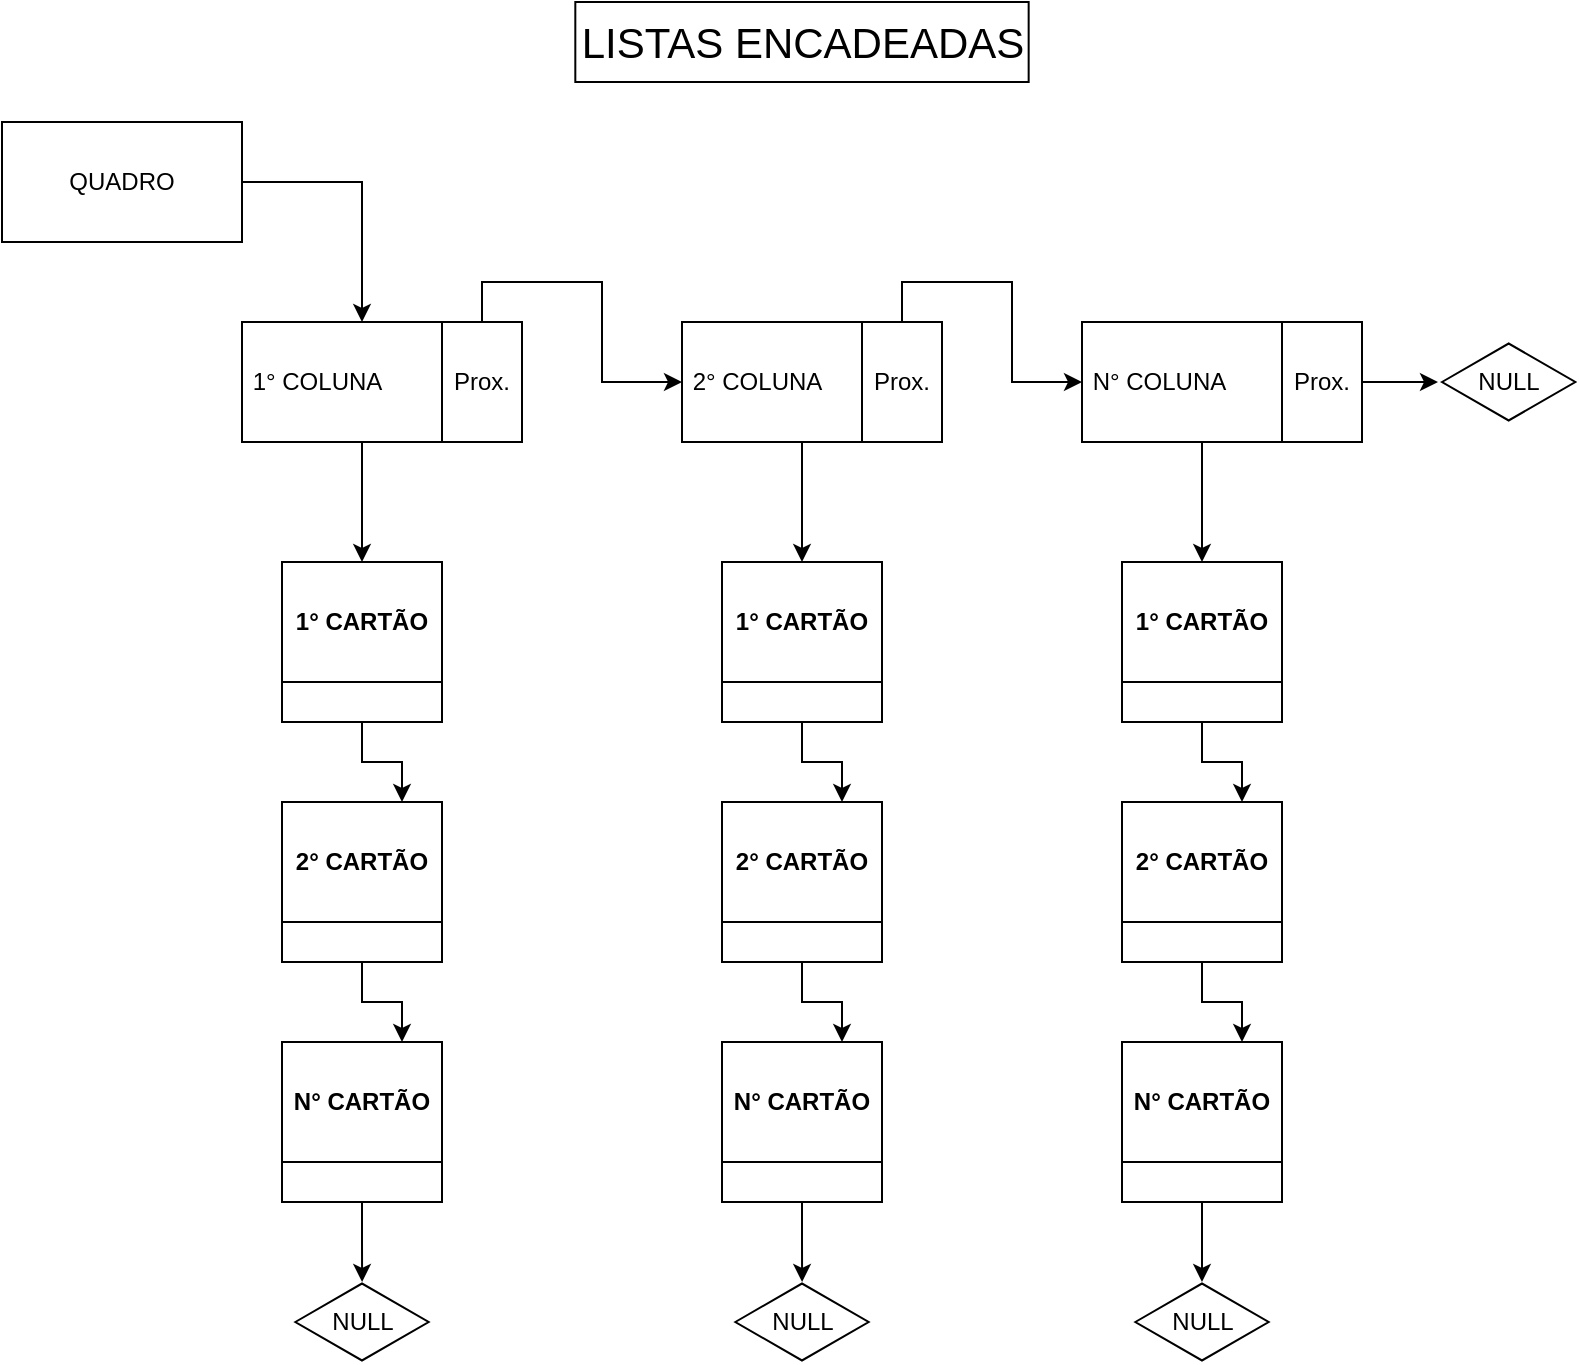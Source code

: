 <mxfile version="21.6.1" type="github">
  <diagram name="Página-1" id="Vn_WagNY9S25DC5ivLbG">
    <mxGraphModel dx="880" dy="463" grid="1" gridSize="10" guides="1" tooltips="1" connect="1" arrows="1" fold="1" page="1" pageScale="1" pageWidth="827" pageHeight="1169" math="0" shadow="0">
      <root>
        <mxCell id="0" />
        <mxCell id="1" parent="0" />
        <mxCell id="FVyKI1kSZSBONKDXgxBW-64" style="edgeStyle=orthogonalEdgeStyle;rounded=0;orthogonalLoop=1;jettySize=auto;html=1;exitX=1;exitY=0.5;exitDx=0;exitDy=0;entryX=0.5;entryY=0;entryDx=0;entryDy=0;" parent="1" source="FVyKI1kSZSBONKDXgxBW-1" target="FVyKI1kSZSBONKDXgxBW-34" edge="1">
          <mxGeometry relative="1" as="geometry" />
        </mxCell>
        <mxCell id="FVyKI1kSZSBONKDXgxBW-1" value="QUADRO" style="rounded=0;whiteSpace=wrap;html=1;" parent="1" vertex="1">
          <mxGeometry y="180" width="120" height="60" as="geometry" />
        </mxCell>
        <mxCell id="FVyKI1kSZSBONKDXgxBW-67" style="edgeStyle=orthogonalEdgeStyle;rounded=0;orthogonalLoop=1;jettySize=auto;html=1;exitX=0.5;exitY=1;exitDx=0;exitDy=0;entryX=0.5;entryY=0;entryDx=0;entryDy=0;" parent="1" source="FVyKI1kSZSBONKDXgxBW-34" target="FVyKI1kSZSBONKDXgxBW-66" edge="1">
          <mxGeometry relative="1" as="geometry">
            <mxPoint x="180" y="370" as="targetPoint" />
          </mxGeometry>
        </mxCell>
        <mxCell id="FVyKI1kSZSBONKDXgxBW-34" value="&amp;nbsp;1° COLUNA" style="rounded=0;whiteSpace=wrap;html=1;strokeColor=default;align=left;" parent="1" vertex="1">
          <mxGeometry x="120" y="280" width="120" height="60" as="geometry" />
        </mxCell>
        <mxCell id="FVyKI1kSZSBONKDXgxBW-43" value="" style="edgeStyle=orthogonalEdgeStyle;rounded=0;orthogonalLoop=1;jettySize=auto;html=1;exitX=1;exitY=0.5;exitDx=0;exitDy=0;entryX=0;entryY=0.5;entryDx=0;entryDy=0;" parent="1" source="FVyKI1kSZSBONKDXgxBW-34" target="FVyKI1kSZSBONKDXgxBW-42" edge="1">
          <mxGeometry relative="1" as="geometry">
            <mxPoint x="250" y="310" as="sourcePoint" />
            <mxPoint x="310" y="310" as="targetPoint" />
          </mxGeometry>
        </mxCell>
        <mxCell id="FVyKI1kSZSBONKDXgxBW-59" style="edgeStyle=orthogonalEdgeStyle;rounded=0;orthogonalLoop=1;jettySize=auto;html=1;exitX=0.5;exitY=0;exitDx=0;exitDy=0;entryX=0;entryY=0.5;entryDx=0;entryDy=0;" parent="1" source="FVyKI1kSZSBONKDXgxBW-42" target="FVyKI1kSZSBONKDXgxBW-50" edge="1">
          <mxGeometry relative="1" as="geometry" />
        </mxCell>
        <mxCell id="FVyKI1kSZSBONKDXgxBW-42" value="Prox." style="rounded=0;whiteSpace=wrap;html=1;" parent="1" vertex="1">
          <mxGeometry x="220" y="280" width="40" height="60" as="geometry" />
        </mxCell>
        <mxCell id="FVyKI1kSZSBONKDXgxBW-85" style="edgeStyle=orthogonalEdgeStyle;rounded=0;orthogonalLoop=1;jettySize=auto;html=1;exitX=0.5;exitY=1;exitDx=0;exitDy=0;entryX=0.5;entryY=0;entryDx=0;entryDy=0;" parent="1" source="FVyKI1kSZSBONKDXgxBW-50" target="FVyKI1kSZSBONKDXgxBW-76" edge="1">
          <mxGeometry relative="1" as="geometry" />
        </mxCell>
        <mxCell id="FVyKI1kSZSBONKDXgxBW-50" value="&amp;nbsp;2° COLUNA" style="rounded=0;whiteSpace=wrap;html=1;strokeColor=default;align=left;" parent="1" vertex="1">
          <mxGeometry x="340" y="280" width="120" height="60" as="geometry" />
        </mxCell>
        <mxCell id="FVyKI1kSZSBONKDXgxBW-51" value="" style="edgeStyle=orthogonalEdgeStyle;rounded=0;orthogonalLoop=1;jettySize=auto;html=1;exitX=1;exitY=0.5;exitDx=0;exitDy=0;entryX=0;entryY=0.5;entryDx=0;entryDy=0;" parent="1" source="FVyKI1kSZSBONKDXgxBW-50" target="FVyKI1kSZSBONKDXgxBW-52" edge="1">
          <mxGeometry relative="1" as="geometry">
            <mxPoint x="290" y="320" as="sourcePoint" />
            <mxPoint x="350" y="320" as="targetPoint" />
          </mxGeometry>
        </mxCell>
        <mxCell id="FVyKI1kSZSBONKDXgxBW-60" style="edgeStyle=orthogonalEdgeStyle;rounded=0;orthogonalLoop=1;jettySize=auto;html=1;exitX=0.5;exitY=0;exitDx=0;exitDy=0;entryX=0;entryY=0.5;entryDx=0;entryDy=0;" parent="1" source="FVyKI1kSZSBONKDXgxBW-52" target="FVyKI1kSZSBONKDXgxBW-53" edge="1">
          <mxGeometry relative="1" as="geometry" />
        </mxCell>
        <mxCell id="FVyKI1kSZSBONKDXgxBW-52" value="Prox." style="rounded=0;whiteSpace=wrap;html=1;" parent="1" vertex="1">
          <mxGeometry x="430" y="280" width="40" height="60" as="geometry" />
        </mxCell>
        <mxCell id="FVyKI1kSZSBONKDXgxBW-86" style="edgeStyle=orthogonalEdgeStyle;rounded=0;orthogonalLoop=1;jettySize=auto;html=1;exitX=0.5;exitY=1;exitDx=0;exitDy=0;entryX=0.5;entryY=0;entryDx=0;entryDy=0;" parent="1" source="FVyKI1kSZSBONKDXgxBW-53" target="FVyKI1kSZSBONKDXgxBW-81" edge="1">
          <mxGeometry relative="1" as="geometry" />
        </mxCell>
        <mxCell id="FVyKI1kSZSBONKDXgxBW-53" value="&amp;nbsp;N° COLUNA" style="rounded=0;whiteSpace=wrap;html=1;strokeColor=default;align=left;" parent="1" vertex="1">
          <mxGeometry x="540" y="280" width="120" height="60" as="geometry" />
        </mxCell>
        <mxCell id="FVyKI1kSZSBONKDXgxBW-54" value="" style="edgeStyle=orthogonalEdgeStyle;rounded=0;orthogonalLoop=1;jettySize=auto;html=1;exitX=1;exitY=0.5;exitDx=0;exitDy=0;entryX=0;entryY=0.5;entryDx=0;entryDy=0;" parent="1" source="FVyKI1kSZSBONKDXgxBW-53" target="FVyKI1kSZSBONKDXgxBW-55" edge="1">
          <mxGeometry relative="1" as="geometry">
            <mxPoint x="560" y="320" as="sourcePoint" />
            <mxPoint x="620" y="320" as="targetPoint" />
          </mxGeometry>
        </mxCell>
        <mxCell id="4oT8bSAqqc0wkZJ4l6k3-7" style="edgeStyle=orthogonalEdgeStyle;rounded=0;orthogonalLoop=1;jettySize=auto;html=1;exitX=1;exitY=0.5;exitDx=0;exitDy=0;entryX=-0.03;entryY=0.5;entryDx=0;entryDy=0;entryPerimeter=0;" edge="1" parent="1" source="FVyKI1kSZSBONKDXgxBW-55" target="FVyKI1kSZSBONKDXgxBW-62">
          <mxGeometry relative="1" as="geometry" />
        </mxCell>
        <mxCell id="FVyKI1kSZSBONKDXgxBW-55" value="Prox." style="rounded=0;whiteSpace=wrap;html=1;" parent="1" vertex="1">
          <mxGeometry x="640" y="280" width="40" height="60" as="geometry" />
        </mxCell>
        <mxCell id="FVyKI1kSZSBONKDXgxBW-62" value="NULL" style="html=1;whiteSpace=wrap;aspect=fixed;shape=isoRectangle;" parent="1" vertex="1">
          <mxGeometry x="720" y="290" width="66.67" height="40" as="geometry" />
        </mxCell>
        <mxCell id="FVyKI1kSZSBONKDXgxBW-73" style="edgeStyle=orthogonalEdgeStyle;rounded=0;orthogonalLoop=1;jettySize=auto;html=1;exitX=0.5;exitY=1;exitDx=0;exitDy=0;entryX=0.75;entryY=0;entryDx=0;entryDy=0;" parent="1" source="FVyKI1kSZSBONKDXgxBW-66" target="FVyKI1kSZSBONKDXgxBW-68" edge="1">
          <mxGeometry relative="1" as="geometry" />
        </mxCell>
        <mxCell id="FVyKI1kSZSBONKDXgxBW-66" value="1° CARTÃO" style="swimlane;whiteSpace=wrap;html=1;startSize=60;" parent="1" vertex="1">
          <mxGeometry x="140" y="400" width="80" height="80" as="geometry" />
        </mxCell>
        <mxCell id="FVyKI1kSZSBONKDXgxBW-74" style="edgeStyle=orthogonalEdgeStyle;rounded=0;orthogonalLoop=1;jettySize=auto;html=1;exitX=0.5;exitY=1;exitDx=0;exitDy=0;entryX=0.75;entryY=0;entryDx=0;entryDy=0;" parent="1" source="FVyKI1kSZSBONKDXgxBW-68" target="FVyKI1kSZSBONKDXgxBW-69" edge="1">
          <mxGeometry relative="1" as="geometry" />
        </mxCell>
        <mxCell id="FVyKI1kSZSBONKDXgxBW-68" value="2° CARTÃO" style="swimlane;whiteSpace=wrap;html=1;startSize=60;" parent="1" vertex="1">
          <mxGeometry x="140" y="520" width="80" height="80" as="geometry" />
        </mxCell>
        <mxCell id="FVyKI1kSZSBONKDXgxBW-90" style="edgeStyle=orthogonalEdgeStyle;rounded=0;orthogonalLoop=1;jettySize=auto;html=1;exitX=0.5;exitY=1;exitDx=0;exitDy=0;" parent="1" source="FVyKI1kSZSBONKDXgxBW-69" target="FVyKI1kSZSBONKDXgxBW-87" edge="1">
          <mxGeometry relative="1" as="geometry" />
        </mxCell>
        <mxCell id="FVyKI1kSZSBONKDXgxBW-69" value="N° CARTÃO" style="swimlane;whiteSpace=wrap;html=1;startSize=60;" parent="1" vertex="1">
          <mxGeometry x="140" y="640" width="80" height="80" as="geometry" />
        </mxCell>
        <mxCell id="FVyKI1kSZSBONKDXgxBW-75" style="edgeStyle=orthogonalEdgeStyle;rounded=0;orthogonalLoop=1;jettySize=auto;html=1;exitX=0.5;exitY=1;exitDx=0;exitDy=0;entryX=0.75;entryY=0;entryDx=0;entryDy=0;" parent="1" source="FVyKI1kSZSBONKDXgxBW-76" target="FVyKI1kSZSBONKDXgxBW-78" edge="1">
          <mxGeometry relative="1" as="geometry" />
        </mxCell>
        <mxCell id="FVyKI1kSZSBONKDXgxBW-76" value="1° CARTÃO" style="swimlane;whiteSpace=wrap;html=1;startSize=60;" parent="1" vertex="1">
          <mxGeometry x="360" y="400" width="80" height="80" as="geometry" />
        </mxCell>
        <mxCell id="FVyKI1kSZSBONKDXgxBW-77" style="edgeStyle=orthogonalEdgeStyle;rounded=0;orthogonalLoop=1;jettySize=auto;html=1;exitX=0.5;exitY=1;exitDx=0;exitDy=0;entryX=0.75;entryY=0;entryDx=0;entryDy=0;" parent="1" source="FVyKI1kSZSBONKDXgxBW-78" target="FVyKI1kSZSBONKDXgxBW-79" edge="1">
          <mxGeometry relative="1" as="geometry" />
        </mxCell>
        <mxCell id="FVyKI1kSZSBONKDXgxBW-78" value="2° CARTÃO" style="swimlane;whiteSpace=wrap;html=1;startSize=60;" parent="1" vertex="1">
          <mxGeometry x="360" y="520" width="80" height="80" as="geometry" />
        </mxCell>
        <mxCell id="FVyKI1kSZSBONKDXgxBW-91" style="edgeStyle=orthogonalEdgeStyle;rounded=0;orthogonalLoop=1;jettySize=auto;html=1;exitX=0.5;exitY=1;exitDx=0;exitDy=0;" parent="1" source="FVyKI1kSZSBONKDXgxBW-79" target="FVyKI1kSZSBONKDXgxBW-88" edge="1">
          <mxGeometry relative="1" as="geometry" />
        </mxCell>
        <mxCell id="FVyKI1kSZSBONKDXgxBW-79" value="N° CARTÃO" style="swimlane;whiteSpace=wrap;html=1;startSize=60;" parent="1" vertex="1">
          <mxGeometry x="360" y="640" width="80" height="80" as="geometry" />
        </mxCell>
        <mxCell id="FVyKI1kSZSBONKDXgxBW-80" style="edgeStyle=orthogonalEdgeStyle;rounded=0;orthogonalLoop=1;jettySize=auto;html=1;exitX=0.5;exitY=1;exitDx=0;exitDy=0;entryX=0.75;entryY=0;entryDx=0;entryDy=0;" parent="1" source="FVyKI1kSZSBONKDXgxBW-81" target="FVyKI1kSZSBONKDXgxBW-83" edge="1">
          <mxGeometry relative="1" as="geometry" />
        </mxCell>
        <mxCell id="FVyKI1kSZSBONKDXgxBW-81" value="1° CARTÃO" style="swimlane;whiteSpace=wrap;html=1;startSize=60;" parent="1" vertex="1">
          <mxGeometry x="560" y="400" width="80" height="80" as="geometry" />
        </mxCell>
        <mxCell id="FVyKI1kSZSBONKDXgxBW-82" style="edgeStyle=orthogonalEdgeStyle;rounded=0;orthogonalLoop=1;jettySize=auto;html=1;exitX=0.5;exitY=1;exitDx=0;exitDy=0;entryX=0.75;entryY=0;entryDx=0;entryDy=0;" parent="1" source="FVyKI1kSZSBONKDXgxBW-83" target="FVyKI1kSZSBONKDXgxBW-84" edge="1">
          <mxGeometry relative="1" as="geometry" />
        </mxCell>
        <mxCell id="FVyKI1kSZSBONKDXgxBW-83" value="2° CARTÃO" style="swimlane;whiteSpace=wrap;html=1;startSize=60;" parent="1" vertex="1">
          <mxGeometry x="560" y="520" width="80" height="80" as="geometry" />
        </mxCell>
        <mxCell id="FVyKI1kSZSBONKDXgxBW-93" style="edgeStyle=orthogonalEdgeStyle;rounded=0;orthogonalLoop=1;jettySize=auto;html=1;exitX=0.5;exitY=1;exitDx=0;exitDy=0;entryX=0.5;entryY=0;entryDx=0;entryDy=0;entryPerimeter=0;" parent="1" source="FVyKI1kSZSBONKDXgxBW-84" target="FVyKI1kSZSBONKDXgxBW-89" edge="1">
          <mxGeometry relative="1" as="geometry" />
        </mxCell>
        <mxCell id="FVyKI1kSZSBONKDXgxBW-84" value="N° CARTÃO" style="swimlane;whiteSpace=wrap;html=1;startSize=60;" parent="1" vertex="1">
          <mxGeometry x="560" y="640" width="80" height="80" as="geometry" />
        </mxCell>
        <mxCell id="FVyKI1kSZSBONKDXgxBW-87" value="NULL" style="html=1;whiteSpace=wrap;aspect=fixed;shape=isoRectangle;" parent="1" vertex="1">
          <mxGeometry x="146.66" y="760" width="66.67" height="40" as="geometry" />
        </mxCell>
        <mxCell id="FVyKI1kSZSBONKDXgxBW-88" value="NULL" style="html=1;whiteSpace=wrap;aspect=fixed;shape=isoRectangle;" parent="1" vertex="1">
          <mxGeometry x="366.66" y="760" width="66.67" height="40" as="geometry" />
        </mxCell>
        <mxCell id="FVyKI1kSZSBONKDXgxBW-89" value="NULL" style="html=1;whiteSpace=wrap;aspect=fixed;shape=isoRectangle;" parent="1" vertex="1">
          <mxGeometry x="566.66" y="760" width="66.67" height="40" as="geometry" />
        </mxCell>
        <mxCell id="Lmczwrqd2GzKjxQWPhJd-1" value="LISTAS ENCADEADAS" style="rounded=0;whiteSpace=wrap;html=1;fontSize=21;" parent="1" vertex="1">
          <mxGeometry x="286.66" y="120" width="226.67" height="40" as="geometry" />
        </mxCell>
      </root>
    </mxGraphModel>
  </diagram>
</mxfile>

